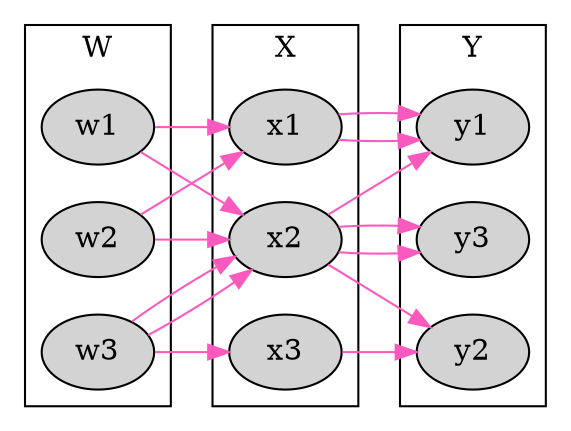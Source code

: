 digraph G {
rankdir = LR;subgraph cluster_0 {
node [style=filled];
w1 w2 w3;
label = "W";
}

subgraph cluster_1 {
node [style=filled];
x1 x2 x3;
label = "X";
}

subgraph cluster_2 {
node [style=filled];
y1 y2 y3;
label = "Y";
}

w1 -> x2 -> y3 [color="#FA5ABD"];
w2 -> x1 -> y1 [color="#FA5ABD"];
w3 -> x3 -> y2 [color="#FA5ABD"];
w1 -> x1 -> y1 [color="#FA5ABD"];
w2 -> x2 -> y2 [color="#FA5ABD"];
w3 -> x2 -> y3 [color="#FA5ABD"];
w3 -> x2 -> y1 [color="#FA5ABD"];
}